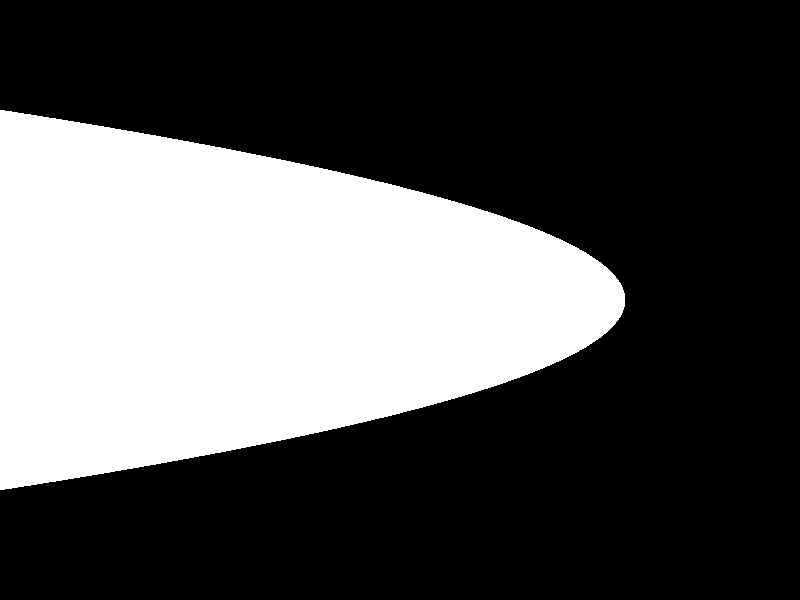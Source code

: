 /* y^2 + z^2 - x = 0 */
quadric {
  < 0, 1, 1>,
  < 0, 0, 0>,
  <-1, 0, 0>, 0
  scale <-2,1,1>
  pigment {rgbf 1}
  interior {  
    media{
      emission 0.75
      scattering {1, 0.5}
      density { planar
        color_map {
          [0.0 rgb 0]
          [0.6 rgb 0.1]
          [0.7 rgb <0.5,0.25,0>]
          [0.8 rgb <0.8, 0.8, 0.4>]
          [0.9 rgb <1,1,1>]
        }        
        scale 5     
        rotate -z*90
        translate x*(5*clock+0.5)
        warp{turbulence 0.5}
        translate -x*5*clock
        scale <2,1,1>
        
      }
    }
  }
  hollow  
  translate x*2
}

camera {
  location <0,2,-5>
  look_at <0,0,0>
}                

light_source {
  20
  rgb 1
}

